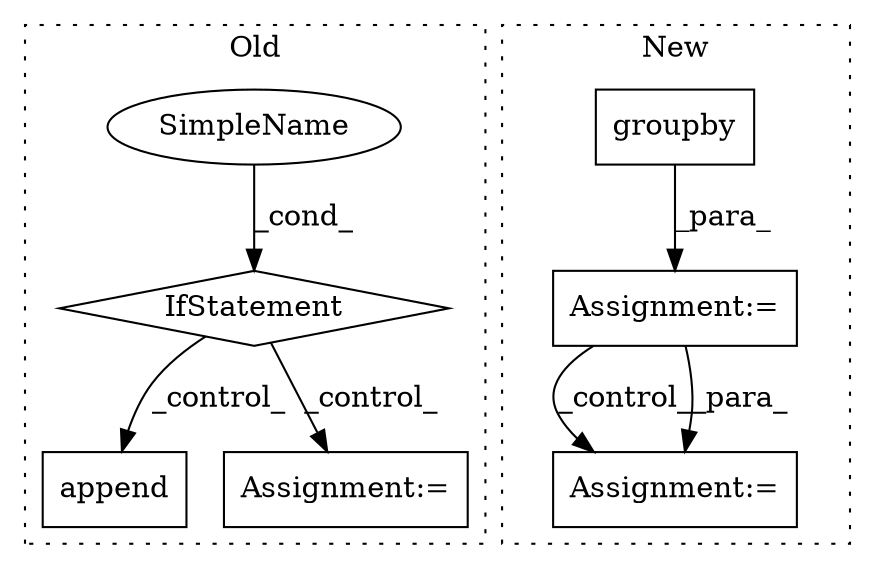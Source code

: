 digraph G {
subgraph cluster0 {
1 [label="append" a="32" s="5523,5543" l="7,1" shape="box"];
5 [label="IfStatement" a="25" s="5270,5289" l="4,2" shape="diamond"];
6 [label="SimpleName" a="42" s="" l="" shape="ellipse"];
7 [label="Assignment:=" a="7" s="6238" l="1" shape="box"];
label = "Old";
style="dotted";
}
subgraph cluster1 {
2 [label="groupby" a="32" s="7156,7219" l="8,1" shape="box"];
3 [label="Assignment:=" a="7" s="6796" l="1" shape="box"];
4 [label="Assignment:=" a="7" s="7839" l="54" shape="box"];
label = "New";
style="dotted";
}
2 -> 3 [label="_para_"];
3 -> 4 [label="_control_"];
3 -> 4 [label="_para_"];
5 -> 1 [label="_control_"];
5 -> 7 [label="_control_"];
6 -> 5 [label="_cond_"];
}